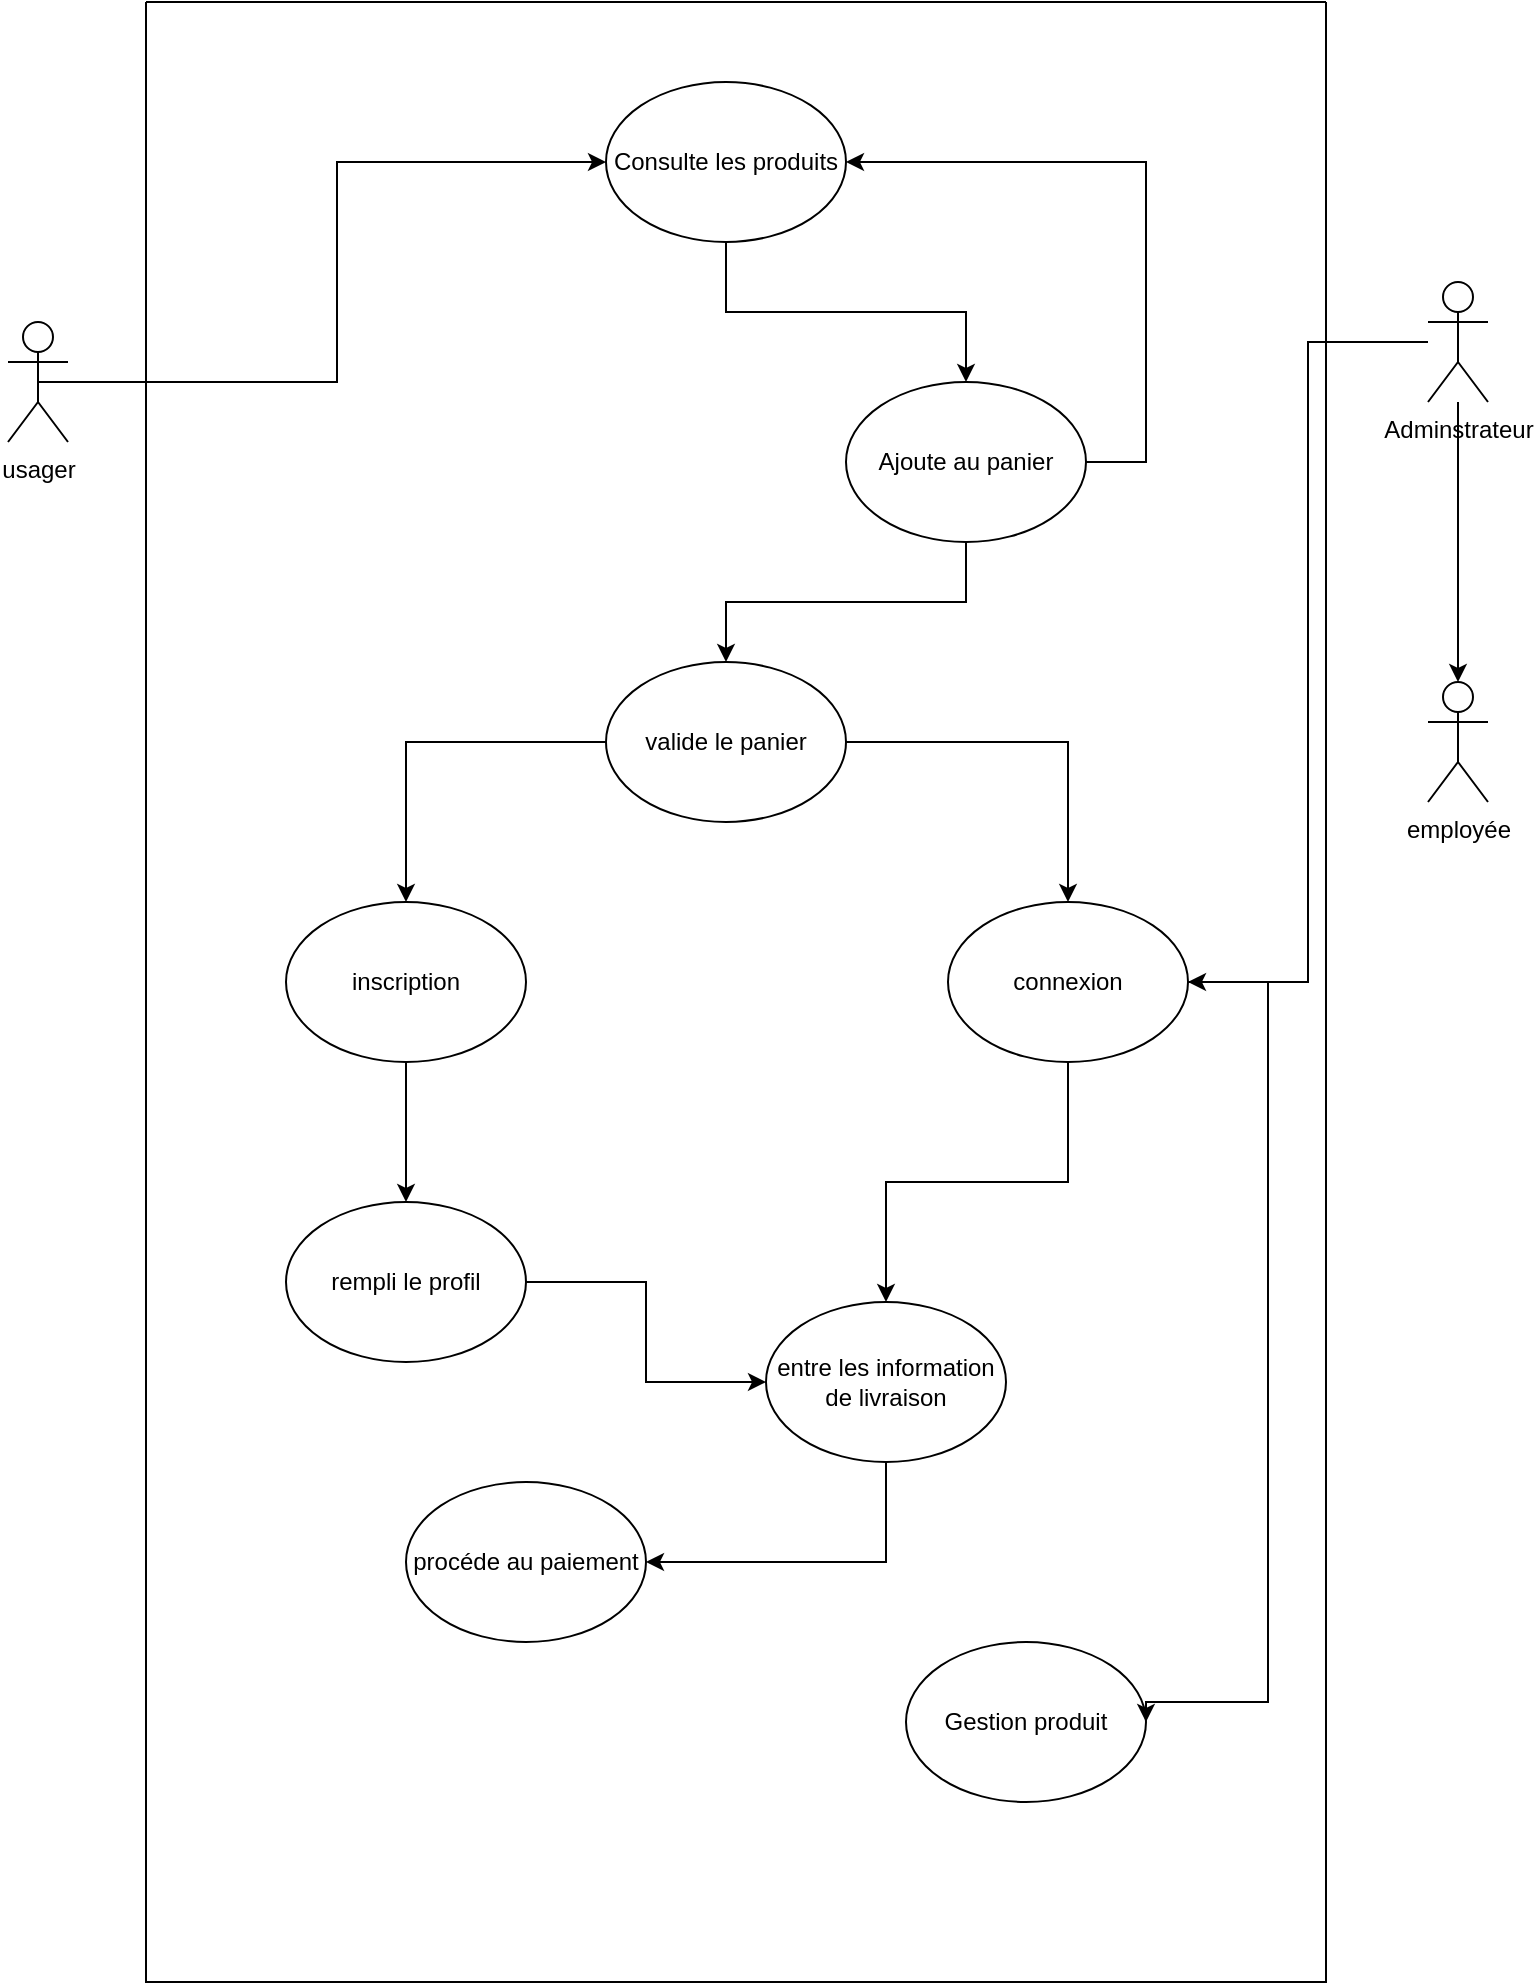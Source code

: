 <mxfile version="15.5.4" type="embed"><diagram id="23iRSUPoRavnBvh4doch" name="Page-1"><mxGraphModel dx="981" dy="1796" grid="1" gridSize="10" guides="1" tooltips="1" connect="1" arrows="1" fold="1" page="1" pageScale="1" pageWidth="827" pageHeight="1169" math="0" shadow="0"><root><mxCell id="0"/><mxCell id="1" parent="0"/><mxCell id="12" style="edgeStyle=orthogonalEdgeStyle;rounded=0;orthogonalLoop=1;jettySize=auto;html=1;exitX=0.5;exitY=0.5;exitDx=0;exitDy=0;exitPerimeter=0;entryX=0;entryY=0.5;entryDx=0;entryDy=0;" edge="1" parent="1" source="2" target="9"><mxGeometry relative="1" as="geometry"/></mxCell><mxCell id="2" value="usager" style="shape=umlActor;verticalLabelPosition=bottom;verticalAlign=top;html=1;outlineConnect=0;" vertex="1" parent="1"><mxGeometry x="50" y="-950" width="30" height="60" as="geometry"/></mxCell><mxCell id="3" value="" style="swimlane;startSize=0;" vertex="1" parent="1"><mxGeometry x="119" y="-1110" width="590" height="990" as="geometry"/></mxCell><mxCell id="11" style="edgeStyle=orthogonalEdgeStyle;rounded=0;orthogonalLoop=1;jettySize=auto;html=1;entryX=0.5;entryY=0;entryDx=0;entryDy=0;" edge="1" parent="3" source="9" target="10"><mxGeometry relative="1" as="geometry"/></mxCell><mxCell id="9" value="Consulte les produits" style="ellipse;whiteSpace=wrap;html=1;" vertex="1" parent="3"><mxGeometry x="230" y="40" width="120" height="80" as="geometry"/></mxCell><mxCell id="14" style="edgeStyle=orthogonalEdgeStyle;rounded=0;orthogonalLoop=1;jettySize=auto;html=1;entryX=1;entryY=0.5;entryDx=0;entryDy=0;" edge="1" parent="3" source="10" target="9"><mxGeometry relative="1" as="geometry"><Array as="points"><mxPoint x="500" y="230"/><mxPoint x="500" y="80"/></Array></mxGeometry></mxCell><mxCell id="16" style="edgeStyle=orthogonalEdgeStyle;rounded=0;orthogonalLoop=1;jettySize=auto;html=1;entryX=0.5;entryY=0;entryDx=0;entryDy=0;" edge="1" parent="3" source="10" target="15"><mxGeometry relative="1" as="geometry"/></mxCell><mxCell id="10" value="Ajoute au panier" style="ellipse;whiteSpace=wrap;html=1;" vertex="1" parent="3"><mxGeometry x="350" y="190" width="120" height="80" as="geometry"/></mxCell><mxCell id="21" style="edgeStyle=orthogonalEdgeStyle;rounded=0;orthogonalLoop=1;jettySize=auto;html=1;entryX=0.5;entryY=0;entryDx=0;entryDy=0;" edge="1" parent="3" source="15" target="18"><mxGeometry relative="1" as="geometry"/></mxCell><mxCell id="15" value="valide le panier" style="ellipse;whiteSpace=wrap;html=1;" vertex="1" parent="3"><mxGeometry x="230" y="330" width="120" height="80" as="geometry"/></mxCell><mxCell id="23" style="edgeStyle=orthogonalEdgeStyle;rounded=0;orthogonalLoop=1;jettySize=auto;html=1;" edge="1" parent="3" source="18" target="22"><mxGeometry relative="1" as="geometry"><Array as="points"><mxPoint x="130" y="570"/><mxPoint x="130" y="570"/></Array></mxGeometry></mxCell><mxCell id="18" value="inscription" style="ellipse;whiteSpace=wrap;html=1;" vertex="1" parent="3"><mxGeometry x="70" y="450" width="120" height="80" as="geometry"/></mxCell><mxCell id="26" style="edgeStyle=orthogonalEdgeStyle;rounded=0;orthogonalLoop=1;jettySize=auto;html=1;" edge="1" parent="3" source="22" target="24"><mxGeometry relative="1" as="geometry"/></mxCell><mxCell id="22" value="rempli le profil" style="ellipse;whiteSpace=wrap;html=1;" vertex="1" parent="3"><mxGeometry x="70" y="600" width="120" height="80" as="geometry"/></mxCell><mxCell id="28" style="edgeStyle=orthogonalEdgeStyle;rounded=0;orthogonalLoop=1;jettySize=auto;html=1;" edge="1" parent="3" source="24" target="27"><mxGeometry relative="1" as="geometry"><Array as="points"><mxPoint x="370" y="780"/></Array></mxGeometry></mxCell><mxCell id="24" value="entre les information de livraison" style="ellipse;whiteSpace=wrap;html=1;" vertex="1" parent="3"><mxGeometry x="310" y="650" width="120" height="80" as="geometry"/></mxCell><mxCell id="27" value="procéde au paiement" style="ellipse;whiteSpace=wrap;html=1;" vertex="1" parent="3"><mxGeometry x="130" y="740" width="120" height="80" as="geometry"/></mxCell><mxCell id="30" value="Gestion produit" style="ellipse;whiteSpace=wrap;html=1;" vertex="1" parent="3"><mxGeometry x="380" y="820" width="120" height="80" as="geometry"/></mxCell><mxCell id="5" value="employée" style="shape=umlActor;verticalLabelPosition=bottom;verticalAlign=top;html=1;outlineConnect=0;" vertex="1" parent="1"><mxGeometry x="760" y="-770" width="30" height="60" as="geometry"/></mxCell><mxCell id="8" style="edgeStyle=orthogonalEdgeStyle;rounded=0;orthogonalLoop=1;jettySize=auto;html=1;entryX=0.5;entryY=0;entryDx=0;entryDy=0;entryPerimeter=0;" edge="1" parent="1" source="6" target="5"><mxGeometry relative="1" as="geometry"/></mxCell><mxCell id="29" style="edgeStyle=orthogonalEdgeStyle;rounded=0;orthogonalLoop=1;jettySize=auto;html=1;entryX=1;entryY=0.5;entryDx=0;entryDy=0;" edge="1" parent="1" source="6" target="19"><mxGeometry relative="1" as="geometry"/></mxCell><mxCell id="6" value="Adminstrateur" style="shape=umlActor;verticalLabelPosition=bottom;verticalAlign=top;html=1;outlineConnect=0;" vertex="1" parent="1"><mxGeometry x="760" y="-970" width="30" height="60" as="geometry"/></mxCell><mxCell id="25" style="edgeStyle=orthogonalEdgeStyle;rounded=0;orthogonalLoop=1;jettySize=auto;html=1;" edge="1" parent="1" source="19" target="24"><mxGeometry relative="1" as="geometry"/></mxCell><mxCell id="31" style="edgeStyle=orthogonalEdgeStyle;rounded=0;orthogonalLoop=1;jettySize=auto;html=1;entryX=1;entryY=0.5;entryDx=0;entryDy=0;" edge="1" parent="1" source="19" target="30"><mxGeometry relative="1" as="geometry"><Array as="points"><mxPoint x="680" y="-620"/><mxPoint x="680" y="-260"/><mxPoint x="619" y="-260"/></Array></mxGeometry></mxCell><mxCell id="19" value="connexion" style="ellipse;whiteSpace=wrap;html=1;" vertex="1" parent="1"><mxGeometry x="520" y="-660" width="120" height="80" as="geometry"/></mxCell><mxCell id="20" style="edgeStyle=orthogonalEdgeStyle;rounded=0;orthogonalLoop=1;jettySize=auto;html=1;" edge="1" parent="1" source="15" target="19"><mxGeometry relative="1" as="geometry"/></mxCell></root></mxGraphModel></diagram></mxfile>